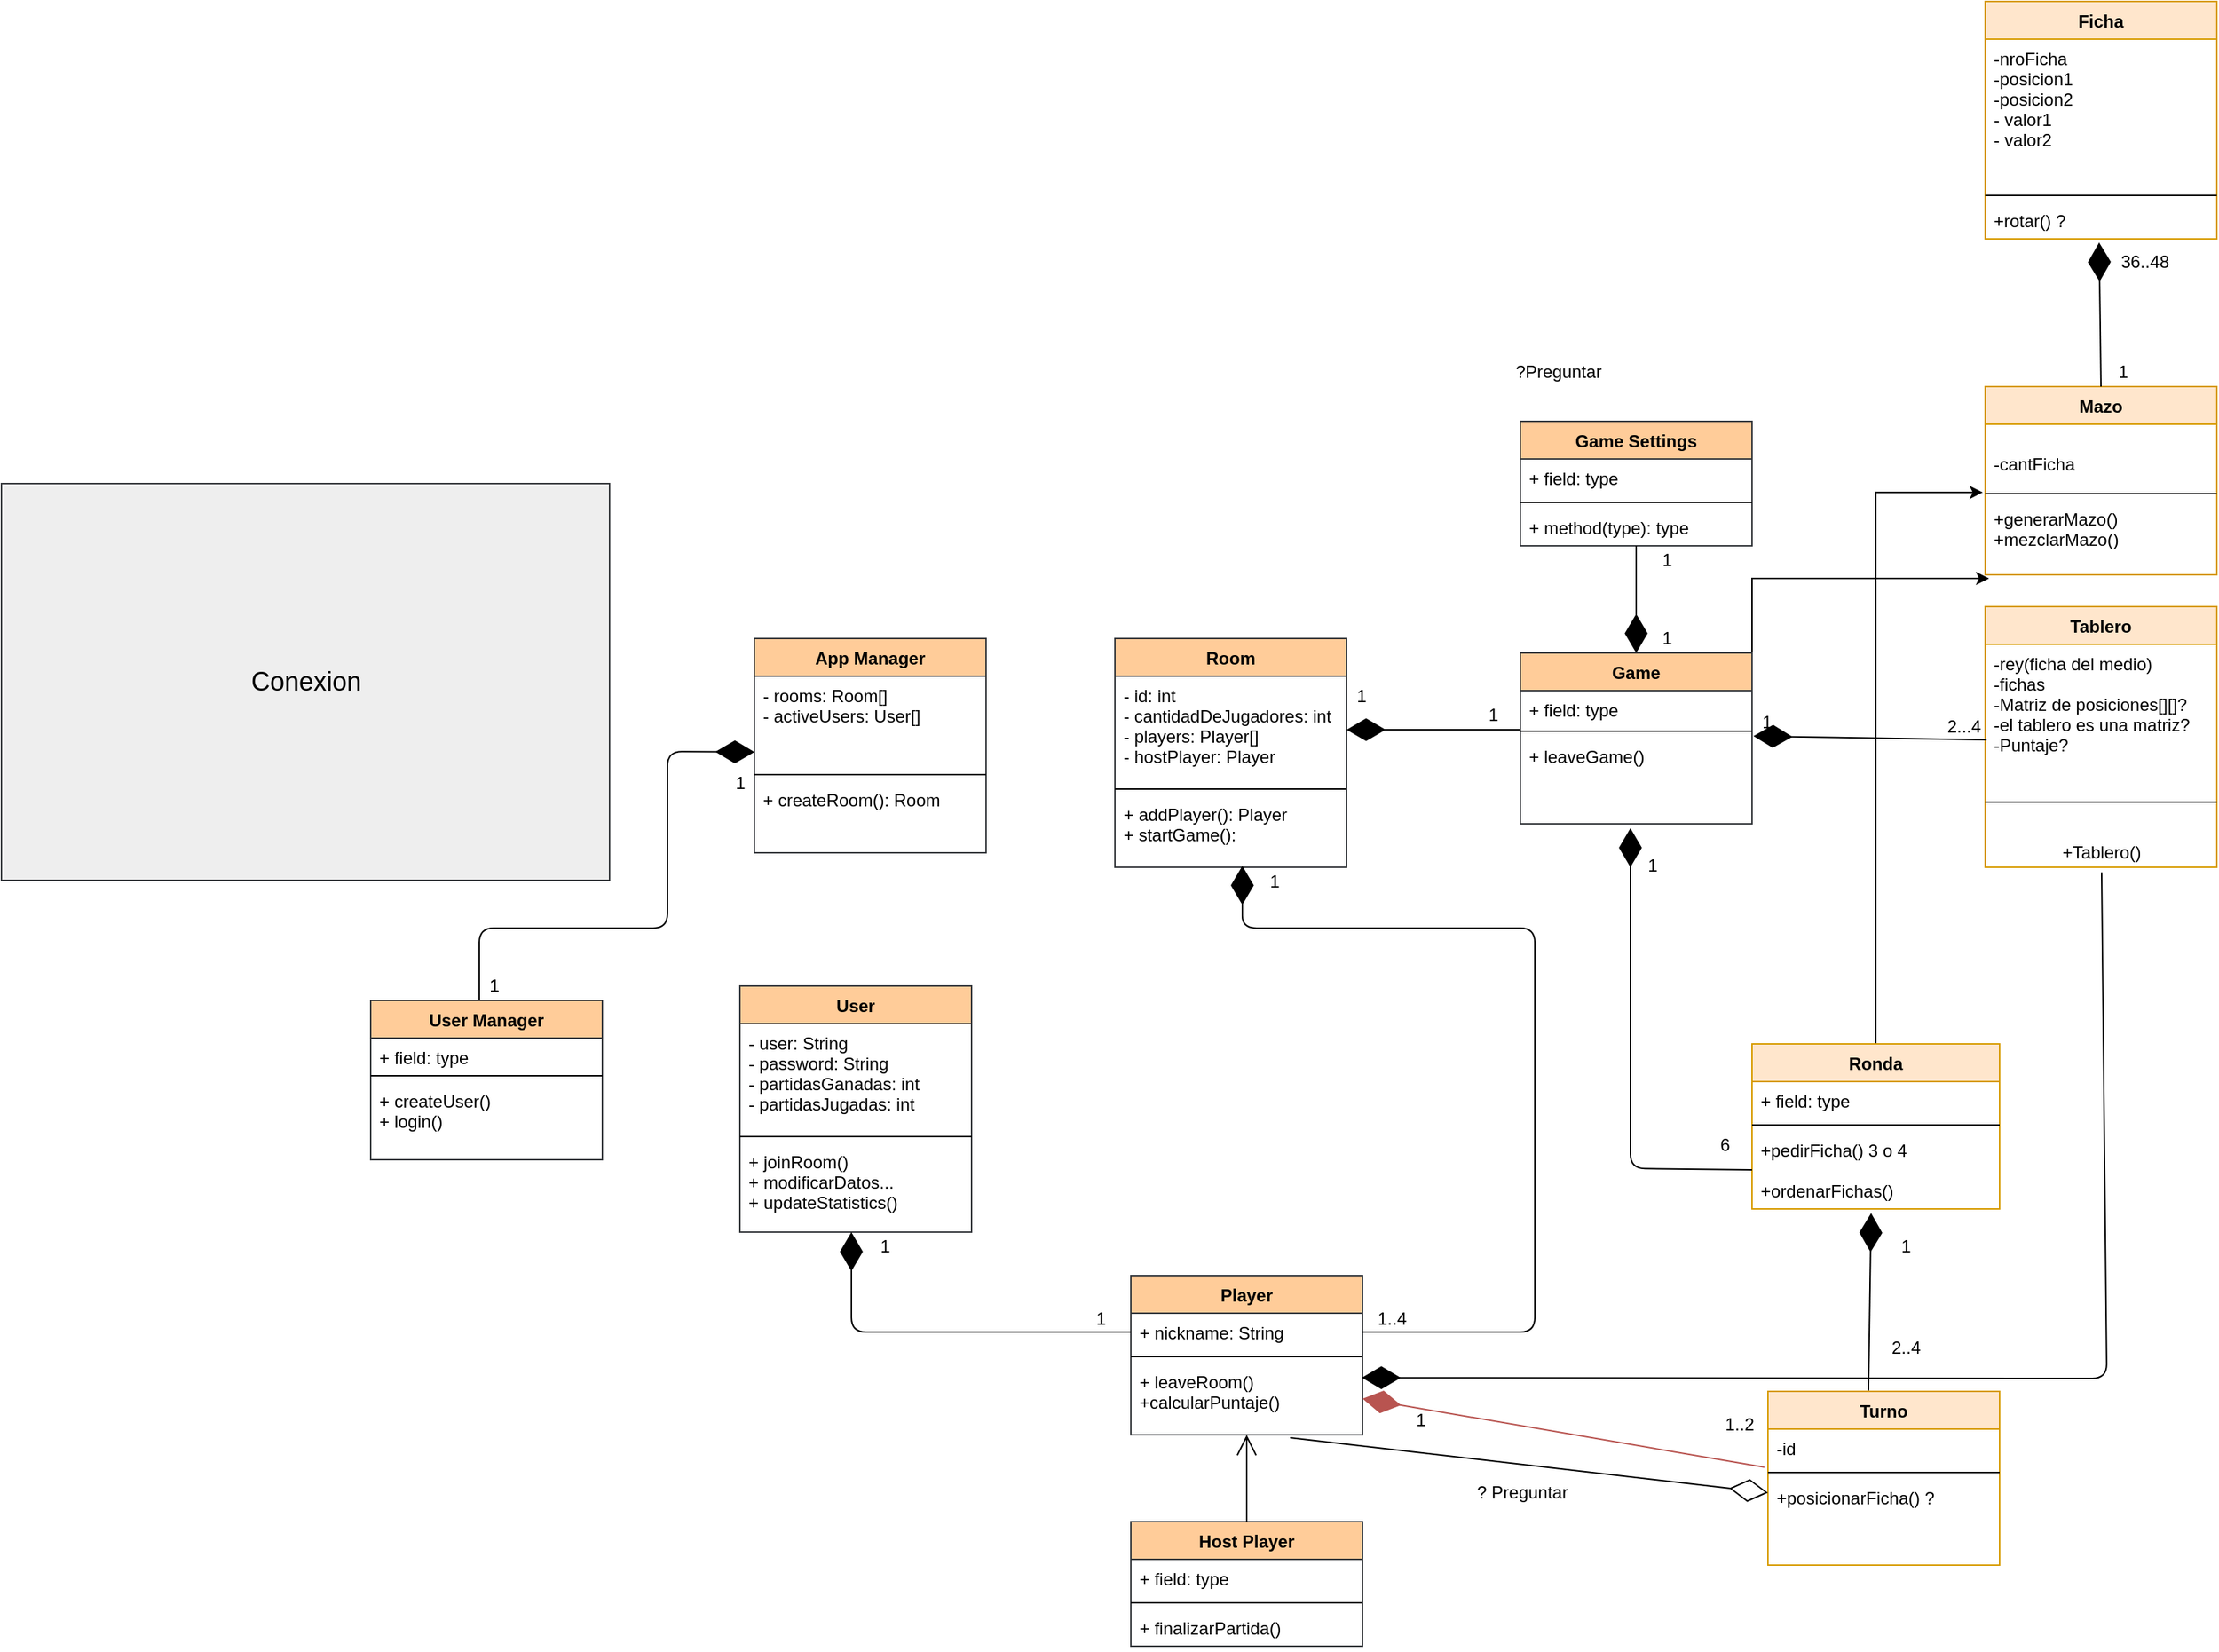 <?xml version="1.0" encoding="UTF-8"?>
<mxfile version="14.6.9" type="google"><diagram id="pQRZfAQsuOsTQ6GvDNZv" name="Page-1"><mxGraphModel dx="2190" dy="1921" grid="1" gridSize="10" guides="1" tooltips="1" connect="1" arrows="1" fold="1" page="1" pageScale="1" pageWidth="827" pageHeight="1169" math="0" shadow="0"><root><mxCell id="0"/><mxCell id="1" parent="0"/><mxCell id="3vGdFNibiidcOOMmNa2c-1" value="User" style="swimlane;fontStyle=1;align=center;verticalAlign=top;childLayout=stackLayout;horizontal=1;startSize=26;horizontalStack=0;resizeParent=1;resizeParentMax=0;resizeLast=0;collapsible=1;marginBottom=0;fillColor=#ffcc99;strokeColor=#36393d;" parent="1" vertex="1"><mxGeometry x="180" y="490" width="160" height="170" as="geometry"/></mxCell><mxCell id="3vGdFNibiidcOOMmNa2c-2" value="- user: String&#10;- password: String&#10;- partidasGanadas: int&#10;- partidasJugadas: int" style="text;strokeColor=none;fillColor=none;align=left;verticalAlign=top;spacingLeft=4;spacingRight=4;overflow=hidden;rotatable=0;points=[[0,0.5],[1,0.5]];portConstraint=eastwest;" parent="3vGdFNibiidcOOMmNa2c-1" vertex="1"><mxGeometry y="26" width="160" height="74" as="geometry"/></mxCell><mxCell id="3vGdFNibiidcOOMmNa2c-3" value="" style="line;strokeWidth=1;fillColor=none;align=left;verticalAlign=middle;spacingTop=-1;spacingLeft=3;spacingRight=3;rotatable=0;labelPosition=right;points=[];portConstraint=eastwest;" parent="3vGdFNibiidcOOMmNa2c-1" vertex="1"><mxGeometry y="100" width="160" height="8" as="geometry"/></mxCell><mxCell id="3vGdFNibiidcOOMmNa2c-4" value="+ joinRoom()&#10;+ modificarDatos...&#10;+ updateStatistics()" style="text;strokeColor=none;fillColor=none;align=left;verticalAlign=top;spacingLeft=4;spacingRight=4;overflow=hidden;rotatable=0;points=[[0,0.5],[1,0.5]];portConstraint=eastwest;" parent="3vGdFNibiidcOOMmNa2c-1" vertex="1"><mxGeometry y="108" width="160" height="62" as="geometry"/></mxCell><mxCell id="3vGdFNibiidcOOMmNa2c-5" value="Host Player" style="swimlane;fontStyle=1;align=center;verticalAlign=top;childLayout=stackLayout;horizontal=1;startSize=26;horizontalStack=0;resizeParent=1;resizeParentMax=0;resizeLast=0;collapsible=1;marginBottom=0;fillColor=#ffcc99;strokeColor=#36393d;" parent="1" vertex="1"><mxGeometry x="450" y="860" width="160" height="86" as="geometry"/></mxCell><mxCell id="3vGdFNibiidcOOMmNa2c-6" value="+ field: type" style="text;strokeColor=none;fillColor=none;align=left;verticalAlign=top;spacingLeft=4;spacingRight=4;overflow=hidden;rotatable=0;points=[[0,0.5],[1,0.5]];portConstraint=eastwest;" parent="3vGdFNibiidcOOMmNa2c-5" vertex="1"><mxGeometry y="26" width="160" height="26" as="geometry"/></mxCell><mxCell id="3vGdFNibiidcOOMmNa2c-7" value="" style="line;strokeWidth=1;fillColor=none;align=left;verticalAlign=middle;spacingTop=-1;spacingLeft=3;spacingRight=3;rotatable=0;labelPosition=right;points=[];portConstraint=eastwest;" parent="3vGdFNibiidcOOMmNa2c-5" vertex="1"><mxGeometry y="52" width="160" height="8" as="geometry"/></mxCell><mxCell id="3vGdFNibiidcOOMmNa2c-8" value="+ finalizarPartida()" style="text;strokeColor=none;fillColor=none;align=left;verticalAlign=top;spacingLeft=4;spacingRight=4;overflow=hidden;rotatable=0;points=[[0,0.5],[1,0.5]];portConstraint=eastwest;" parent="3vGdFNibiidcOOMmNa2c-5" vertex="1"><mxGeometry y="60" width="160" height="26" as="geometry"/></mxCell><mxCell id="3vGdFNibiidcOOMmNa2c-9" value="Player" style="swimlane;fontStyle=1;align=center;verticalAlign=top;childLayout=stackLayout;horizontal=1;startSize=26;horizontalStack=0;resizeParent=1;resizeParentMax=0;resizeLast=0;collapsible=1;marginBottom=0;fillColor=#ffcc99;strokeColor=#36393d;" parent="1" vertex="1"><mxGeometry x="450" y="690" width="160" height="110" as="geometry"/></mxCell><mxCell id="3vGdFNibiidcOOMmNa2c-10" value="+ nickname: String" style="text;strokeColor=none;fillColor=none;align=left;verticalAlign=top;spacingLeft=4;spacingRight=4;overflow=hidden;rotatable=0;points=[[0,0.5],[1,0.5]];portConstraint=eastwest;" parent="3vGdFNibiidcOOMmNa2c-9" vertex="1"><mxGeometry y="26" width="160" height="26" as="geometry"/></mxCell><mxCell id="3vGdFNibiidcOOMmNa2c-11" value="" style="line;strokeWidth=1;fillColor=none;align=left;verticalAlign=middle;spacingTop=-1;spacingLeft=3;spacingRight=3;rotatable=0;labelPosition=right;points=[];portConstraint=eastwest;" parent="3vGdFNibiidcOOMmNa2c-9" vertex="1"><mxGeometry y="52" width="160" height="8" as="geometry"/></mxCell><mxCell id="3vGdFNibiidcOOMmNa2c-12" value="+ leaveRoom()&#10;+calcularPuntaje()" style="text;strokeColor=none;fillColor=none;align=left;verticalAlign=top;spacingLeft=4;spacingRight=4;overflow=hidden;rotatable=0;points=[[0,0.5],[1,0.5]];portConstraint=eastwest;" parent="3vGdFNibiidcOOMmNa2c-9" vertex="1"><mxGeometry y="60" width="160" height="50" as="geometry"/></mxCell><mxCell id="3vGdFNibiidcOOMmNa2c-13" value="Room" style="swimlane;fontStyle=1;align=center;verticalAlign=top;childLayout=stackLayout;horizontal=1;startSize=26;horizontalStack=0;resizeParent=1;resizeParentMax=0;resizeLast=0;collapsible=1;marginBottom=0;fillColor=#ffcc99;strokeColor=#36393d;" parent="1" vertex="1"><mxGeometry x="439" y="250" width="160" height="158" as="geometry"><mxRectangle x="439" y="250" width="70" height="26" as="alternateBounds"/></mxGeometry></mxCell><mxCell id="3vGdFNibiidcOOMmNa2c-14" value="- id: int&#10;- cantidadDeJugadores: int&#10;- players: Player[]&#10;- hostPlayer: Player&#10;&#10;&#10;" style="text;strokeColor=none;fillColor=none;align=left;verticalAlign=top;spacingLeft=4;spacingRight=4;overflow=hidden;rotatable=0;points=[[0,0.5],[1,0.5]];portConstraint=eastwest;" parent="3vGdFNibiidcOOMmNa2c-13" vertex="1"><mxGeometry y="26" width="160" height="74" as="geometry"/></mxCell><mxCell id="3vGdFNibiidcOOMmNa2c-15" value="" style="line;strokeWidth=1;fillColor=none;align=left;verticalAlign=middle;spacingTop=-1;spacingLeft=3;spacingRight=3;rotatable=0;labelPosition=right;points=[];portConstraint=eastwest;" parent="3vGdFNibiidcOOMmNa2c-13" vertex="1"><mxGeometry y="100" width="160" height="8" as="geometry"/></mxCell><mxCell id="3vGdFNibiidcOOMmNa2c-16" value="+ addPlayer(): Player&#10;+ startGame():" style="text;strokeColor=none;fillColor=none;align=left;verticalAlign=top;spacingLeft=4;spacingRight=4;overflow=hidden;rotatable=0;points=[[0,0.5],[1,0.5]];portConstraint=eastwest;" parent="3vGdFNibiidcOOMmNa2c-13" vertex="1"><mxGeometry y="108" width="160" height="50" as="geometry"/></mxCell><mxCell id="3vGdFNibiidcOOMmNa2c-17" value="" style="endArrow=open;endFill=1;endSize=12;html=1;" parent="1" source="3vGdFNibiidcOOMmNa2c-5" target="3vGdFNibiidcOOMmNa2c-12" edge="1"><mxGeometry width="160" relative="1" as="geometry"><mxPoint x="470" y="840" as="sourcePoint"/><mxPoint x="530" y="800" as="targetPoint"/></mxGeometry></mxCell><mxCell id="3vGdFNibiidcOOMmNa2c-18" value="App Manager" style="swimlane;fontStyle=1;align=center;verticalAlign=top;childLayout=stackLayout;horizontal=1;startSize=26;horizontalStack=0;resizeParent=1;resizeParentMax=0;resizeLast=0;collapsible=1;marginBottom=0;fillColor=#ffcc99;strokeColor=#36393d;" parent="1" vertex="1"><mxGeometry x="190" y="250" width="160" height="148" as="geometry"/></mxCell><mxCell id="3vGdFNibiidcOOMmNa2c-19" value="- rooms: Room[]&#10;- activeUsers: User[]" style="text;strokeColor=none;fillColor=none;align=left;verticalAlign=top;spacingLeft=4;spacingRight=4;overflow=hidden;rotatable=0;points=[[0,0.5],[1,0.5]];portConstraint=eastwest;" parent="3vGdFNibiidcOOMmNa2c-18" vertex="1"><mxGeometry y="26" width="160" height="64" as="geometry"/></mxCell><mxCell id="3vGdFNibiidcOOMmNa2c-20" value="" style="line;strokeWidth=1;fillColor=none;align=left;verticalAlign=middle;spacingTop=-1;spacingLeft=3;spacingRight=3;rotatable=0;labelPosition=right;points=[];portConstraint=eastwest;" parent="3vGdFNibiidcOOMmNa2c-18" vertex="1"><mxGeometry y="90" width="160" height="8" as="geometry"/></mxCell><mxCell id="3vGdFNibiidcOOMmNa2c-21" value="+ createRoom(): Room&#10;" style="text;strokeColor=none;fillColor=none;align=left;verticalAlign=top;spacingLeft=4;spacingRight=4;overflow=hidden;rotatable=0;points=[[0,0.5],[1,0.5]];portConstraint=eastwest;" parent="3vGdFNibiidcOOMmNa2c-18" vertex="1"><mxGeometry y="98" width="160" height="50" as="geometry"/></mxCell><mxCell id="3vGdFNibiidcOOMmNa2c-22" value="User Manager" style="swimlane;fontStyle=1;align=center;verticalAlign=top;childLayout=stackLayout;horizontal=1;startSize=26;horizontalStack=0;resizeParent=1;resizeParentMax=0;resizeLast=0;collapsible=1;marginBottom=0;fillColor=#ffcc99;strokeColor=#36393d;" parent="1" vertex="1"><mxGeometry x="-75" y="500" width="160" height="110" as="geometry"/></mxCell><mxCell id="3vGdFNibiidcOOMmNa2c-23" value="+ field: type" style="text;strokeColor=none;fillColor=none;align=left;verticalAlign=top;spacingLeft=4;spacingRight=4;overflow=hidden;rotatable=0;points=[[0,0.5],[1,0.5]];portConstraint=eastwest;" parent="3vGdFNibiidcOOMmNa2c-22" vertex="1"><mxGeometry y="26" width="160" height="22" as="geometry"/></mxCell><mxCell id="3vGdFNibiidcOOMmNa2c-24" value="" style="line;strokeWidth=1;fillColor=none;align=left;verticalAlign=middle;spacingTop=-1;spacingLeft=3;spacingRight=3;rotatable=0;labelPosition=right;points=[];portConstraint=eastwest;" parent="3vGdFNibiidcOOMmNa2c-22" vertex="1"><mxGeometry y="48" width="160" height="8" as="geometry"/></mxCell><mxCell id="3vGdFNibiidcOOMmNa2c-25" value="+ createUser()&#10;+ login()" style="text;strokeColor=none;fillColor=none;align=left;verticalAlign=top;spacingLeft=4;spacingRight=4;overflow=hidden;rotatable=0;points=[[0,0.5],[1,0.5]];portConstraint=eastwest;" parent="3vGdFNibiidcOOMmNa2c-22" vertex="1"><mxGeometry y="56" width="160" height="54" as="geometry"/></mxCell><mxCell id="HnSj48br8HKnNWwZE0EH-48" style="edgeStyle=orthogonalEdgeStyle;rounded=0;orthogonalLoop=1;jettySize=auto;html=1;exitX=1;exitY=0;exitDx=0;exitDy=0;entryX=0.017;entryY=1.048;entryDx=0;entryDy=0;entryPerimeter=0;" edge="1" parent="1" source="3vGdFNibiidcOOMmNa2c-26" target="HnSj48br8HKnNWwZE0EH-27"><mxGeometry relative="1" as="geometry"/></mxCell><mxCell id="3vGdFNibiidcOOMmNa2c-26" value="Game" style="swimlane;fontStyle=1;align=center;verticalAlign=top;childLayout=stackLayout;horizontal=1;startSize=26;horizontalStack=0;resizeParent=1;resizeParentMax=0;resizeLast=0;collapsible=1;marginBottom=0;fillColor=#ffcc99;strokeColor=#36393d;" parent="1" vertex="1"><mxGeometry x="719" y="260" width="160" height="118" as="geometry"><mxRectangle x="719" y="260" width="70" height="26" as="alternateBounds"/></mxGeometry></mxCell><mxCell id="3vGdFNibiidcOOMmNa2c-27" value="+ field: type" style="text;strokeColor=none;fillColor=none;align=left;verticalAlign=top;spacingLeft=4;spacingRight=4;overflow=hidden;rotatable=0;points=[[0,0.5],[1,0.5]];portConstraint=eastwest;" parent="3vGdFNibiidcOOMmNa2c-26" vertex="1"><mxGeometry y="26" width="160" height="24" as="geometry"/></mxCell><mxCell id="3vGdFNibiidcOOMmNa2c-28" value="" style="line;strokeWidth=1;fillColor=none;align=left;verticalAlign=middle;spacingTop=-1;spacingLeft=3;spacingRight=3;rotatable=0;labelPosition=right;points=[];portConstraint=eastwest;" parent="3vGdFNibiidcOOMmNa2c-26" vertex="1"><mxGeometry y="50" width="160" height="8" as="geometry"/></mxCell><mxCell id="3vGdFNibiidcOOMmNa2c-29" value="+ leaveGame()" style="text;strokeColor=none;fillColor=none;align=left;verticalAlign=top;spacingLeft=4;spacingRight=4;overflow=hidden;rotatable=0;points=[[0,0.5],[1,0.5]];portConstraint=eastwest;" parent="3vGdFNibiidcOOMmNa2c-26" vertex="1"><mxGeometry y="58" width="160" height="60" as="geometry"/></mxCell><mxCell id="3vGdFNibiidcOOMmNa2c-30" value="" style="endArrow=diamondThin;endFill=1;endSize=24;html=1;entryX=1;entryY=0.5;entryDx=0;entryDy=0;" parent="1" target="3vGdFNibiidcOOMmNa2c-14" edge="1"><mxGeometry width="160" relative="1" as="geometry"><mxPoint x="719" y="313" as="sourcePoint"/><mxPoint x="720" y="430" as="targetPoint"/></mxGeometry></mxCell><mxCell id="3vGdFNibiidcOOMmNa2c-31" value="" style="endArrow=diamondThin;endFill=1;endSize=24;html=1;exitX=1;exitY=0.5;exitDx=0;exitDy=0;entryX=0.55;entryY=0.98;entryDx=0;entryDy=0;entryPerimeter=0;" parent="1" source="3vGdFNibiidcOOMmNa2c-10" target="3vGdFNibiidcOOMmNa2c-16" edge="1"><mxGeometry width="160" relative="1" as="geometry"><mxPoint x="729" y="530" as="sourcePoint"/><mxPoint x="516" y="410" as="targetPoint"/><Array as="points"><mxPoint x="729" y="729"/><mxPoint x="729" y="450"/><mxPoint x="527" y="450"/></Array></mxGeometry></mxCell><mxCell id="3vGdFNibiidcOOMmNa2c-32" value="1" style="text;html=1;align=center;verticalAlign=middle;resizable=0;points=[];autosize=1;strokeColor=none;" parent="1" vertex="1"><mxGeometry x="539" y="408" width="20" height="20" as="geometry"/></mxCell><mxCell id="3vGdFNibiidcOOMmNa2c-33" value="1..4" style="text;html=1;align=center;verticalAlign=middle;resizable=0;points=[];autosize=1;strokeColor=none;" parent="1" vertex="1"><mxGeometry x="610" y="710" width="40" height="20" as="geometry"/></mxCell><mxCell id="3vGdFNibiidcOOMmNa2c-34" value="1" style="text;html=1;align=center;verticalAlign=middle;resizable=0;points=[];autosize=1;strokeColor=none;" parent="1" vertex="1"><mxGeometry x="599" y="280" width="20" height="20" as="geometry"/></mxCell><mxCell id="3vGdFNibiidcOOMmNa2c-35" value="1" style="text;html=1;align=center;verticalAlign=middle;resizable=0;points=[];autosize=1;strokeColor=none;" parent="1" vertex="1"><mxGeometry x="690" y="293" width="20" height="20" as="geometry"/></mxCell><mxCell id="3vGdFNibiidcOOMmNa2c-36" value="Game Settings" style="swimlane;fontStyle=1;align=center;verticalAlign=top;childLayout=stackLayout;horizontal=1;startSize=26;horizontalStack=0;resizeParent=1;resizeParentMax=0;resizeLast=0;collapsible=1;marginBottom=0;fillColor=#ffcc99;strokeColor=#36393d;" parent="1" vertex="1"><mxGeometry x="719" y="100" width="160" height="86" as="geometry"/></mxCell><mxCell id="3vGdFNibiidcOOMmNa2c-37" value="+ field: type" style="text;strokeColor=none;fillColor=none;align=left;verticalAlign=top;spacingLeft=4;spacingRight=4;overflow=hidden;rotatable=0;points=[[0,0.5],[1,0.5]];portConstraint=eastwest;" parent="3vGdFNibiidcOOMmNa2c-36" vertex="1"><mxGeometry y="26" width="160" height="26" as="geometry"/></mxCell><mxCell id="3vGdFNibiidcOOMmNa2c-38" value="" style="line;strokeWidth=1;fillColor=none;align=left;verticalAlign=middle;spacingTop=-1;spacingLeft=3;spacingRight=3;rotatable=0;labelPosition=right;points=[];portConstraint=eastwest;" parent="3vGdFNibiidcOOMmNa2c-36" vertex="1"><mxGeometry y="52" width="160" height="8" as="geometry"/></mxCell><mxCell id="3vGdFNibiidcOOMmNa2c-39" value="+ method(type): type" style="text;strokeColor=none;fillColor=none;align=left;verticalAlign=top;spacingLeft=4;spacingRight=4;overflow=hidden;rotatable=0;points=[[0,0.5],[1,0.5]];portConstraint=eastwest;" parent="3vGdFNibiidcOOMmNa2c-36" vertex="1"><mxGeometry y="60" width="160" height="26" as="geometry"/></mxCell><mxCell id="3vGdFNibiidcOOMmNa2c-40" value="" style="endArrow=diamondThin;endFill=1;endSize=24;html=1;" parent="1" source="3vGdFNibiidcOOMmNa2c-39" edge="1"><mxGeometry width="160" relative="1" as="geometry"><mxPoint x="910" y="250" as="sourcePoint"/><mxPoint x="799" y="260" as="targetPoint"/></mxGeometry></mxCell><mxCell id="3vGdFNibiidcOOMmNa2c-41" value="1" style="text;html=1;align=center;verticalAlign=middle;resizable=0;points=[];autosize=1;strokeColor=none;" parent="1" vertex="1"><mxGeometry x="810" y="240" width="20" height="20" as="geometry"/></mxCell><mxCell id="3vGdFNibiidcOOMmNa2c-42" value="1" style="text;html=1;align=center;verticalAlign=middle;resizable=0;points=[];autosize=1;strokeColor=none;" parent="1" vertex="1"><mxGeometry x="810" y="186" width="20" height="20" as="geometry"/></mxCell><mxCell id="3vGdFNibiidcOOMmNa2c-43" value="" style="endArrow=diamondThin;endFill=1;endSize=24;html=1;exitX=0;exitY=0.5;exitDx=0;exitDy=0;" parent="1" source="3vGdFNibiidcOOMmNa2c-10" edge="1"><mxGeometry width="160" relative="1" as="geometry"><mxPoint x="360" y="660" as="sourcePoint"/><mxPoint x="257" y="660" as="targetPoint"/><Array as="points"><mxPoint x="257" y="729"/></Array></mxGeometry></mxCell><mxCell id="3vGdFNibiidcOOMmNa2c-44" value="1" style="text;html=1;align=center;verticalAlign=middle;resizable=0;points=[];autosize=1;strokeColor=none;" parent="1" vertex="1"><mxGeometry x="270" y="660" width="20" height="20" as="geometry"/></mxCell><mxCell id="3vGdFNibiidcOOMmNa2c-45" value="1" style="text;html=1;align=center;verticalAlign=middle;resizable=0;points=[];autosize=1;strokeColor=none;" parent="1" vertex="1"><mxGeometry x="419" y="710" width="20" height="20" as="geometry"/></mxCell><mxCell id="3vGdFNibiidcOOMmNa2c-54" value="" style="rounded=0;whiteSpace=wrap;html=1;strokeColor=#36393d;fillColor=#EEEEEE;shadow=0;labelBackgroundColor=#ffffff;" parent="1" vertex="1"><mxGeometry x="-330" y="143" width="420" height="274" as="geometry"/></mxCell><mxCell id="3vGdFNibiidcOOMmNa2c-55" value="Conexion" style="text;html=1;align=center;verticalAlign=middle;resizable=0;points=[];autosize=1;strokeColor=none;fontSize=18;" parent="1" vertex="1"><mxGeometry x="-165" y="265" width="90" height="30" as="geometry"/></mxCell><mxCell id="3vGdFNibiidcOOMmNa2c-58" value="" style="endArrow=diamondThin;endFill=1;endSize=24;html=1;fontSize=18;" parent="1" edge="1"><mxGeometry width="160" relative="1" as="geometry"><mxPoint y="500" as="sourcePoint"/><mxPoint x="190" y="328.41" as="targetPoint"/><Array as="points"><mxPoint y="450"/><mxPoint x="60" y="450"/><mxPoint x="130" y="450"/><mxPoint x="130" y="328"/></Array></mxGeometry></mxCell><mxCell id="3vGdFNibiidcOOMmNa2c-60" value="1" style="text;html=1;align=center;verticalAlign=middle;resizable=0;points=[];autosize=1;strokeColor=none;fontSize=12;" parent="1" vertex="1"><mxGeometry y="480" width="20" height="20" as="geometry"/></mxCell><mxCell id="3vGdFNibiidcOOMmNa2c-62" value="1" style="text;html=1;align=center;verticalAlign=middle;resizable=0;points=[];autosize=1;strokeColor=none;fontSize=12;" parent="1" vertex="1"><mxGeometry y="480" width="20" height="20" as="geometry"/></mxCell><mxCell id="3vGdFNibiidcOOMmNa2c-63" value="1" style="text;html=1;align=center;verticalAlign=middle;resizable=0;points=[];autosize=1;strokeColor=none;fontSize=12;" parent="1" vertex="1"><mxGeometry x="170" y="340" width="20" height="20" as="geometry"/></mxCell><mxCell id="HnSj48br8HKnNWwZE0EH-1" value="Tablero" style="swimlane;fontStyle=1;align=center;verticalAlign=top;childLayout=stackLayout;horizontal=1;startSize=26;horizontalStack=0;resizeParent=1;resizeParentMax=0;resizeLast=0;collapsible=1;marginBottom=0;strokeColor=#d79b00;fillColor=#ffe6cc;" vertex="1" parent="1"><mxGeometry x="1040" y="228" width="160" height="180" as="geometry"/></mxCell><mxCell id="HnSj48br8HKnNWwZE0EH-2" value="-rey(ficha del medio)&#10;-fichas&#10;-Matriz de posiciones[][]?&#10;-el tablero es una matriz?&#10;-Puntaje?" style="text;strokeColor=none;fillColor=none;align=left;verticalAlign=top;spacingLeft=4;spacingRight=4;overflow=hidden;rotatable=0;points=[[0,0.5],[1,0.5]];portConstraint=eastwest;" vertex="1" parent="HnSj48br8HKnNWwZE0EH-1"><mxGeometry y="26" width="160" height="84" as="geometry"/></mxCell><mxCell id="HnSj48br8HKnNWwZE0EH-3" value="" style="line;strokeWidth=1;fillColor=none;align=left;verticalAlign=middle;spacingTop=-1;spacingLeft=3;spacingRight=3;rotatable=0;labelPosition=right;points=[];portConstraint=eastwest;" vertex="1" parent="HnSj48br8HKnNWwZE0EH-1"><mxGeometry y="110" width="160" height="50" as="geometry"/></mxCell><mxCell id="HnSj48br8HKnNWwZE0EH-19" value="+Tablero()" style="text;html=1;align=center;verticalAlign=middle;resizable=0;points=[];autosize=1;strokeColor=none;" vertex="1" parent="HnSj48br8HKnNWwZE0EH-1"><mxGeometry y="160" width="160" height="20" as="geometry"/></mxCell><mxCell id="HnSj48br8HKnNWwZE0EH-7" value="" style="endArrow=diamondThin;endFill=1;endSize=24;html=1;entryX=1.006;entryY=1.308;entryDx=0;entryDy=0;entryPerimeter=0;" edge="1" parent="1" target="3vGdFNibiidcOOMmNa2c-27"><mxGeometry width="160" relative="1" as="geometry"><mxPoint x="1041" y="320" as="sourcePoint"/><mxPoint x="1060" y="460" as="targetPoint"/></mxGeometry></mxCell><mxCell id="HnSj48br8HKnNWwZE0EH-8" value="1" style="text;html=1;align=center;verticalAlign=middle;resizable=0;points=[];autosize=1;strokeColor=none;" vertex="1" parent="1"><mxGeometry x="879" y="298" width="20" height="20" as="geometry"/></mxCell><mxCell id="HnSj48br8HKnNWwZE0EH-9" value="&lt;br&gt;2...4" style="text;html=1;align=center;verticalAlign=middle;resizable=0;points=[];autosize=1;strokeColor=none;" vertex="1" parent="1"><mxGeometry x="1005" y="288" width="40" height="30" as="geometry"/></mxCell><mxCell id="HnSj48br8HKnNWwZE0EH-10" value="" style="endArrow=diamondThin;endFill=1;endSize=24;html=1;entryX=0.997;entryY=0.211;entryDx=0;entryDy=0;entryPerimeter=0;exitX=0.503;exitY=1.177;exitDx=0;exitDy=0;exitPerimeter=0;" edge="1" parent="1" source="HnSj48br8HKnNWwZE0EH-19" target="3vGdFNibiidcOOMmNa2c-12"><mxGeometry width="160" relative="1" as="geometry"><mxPoint x="1120" y="390" as="sourcePoint"/><mxPoint x="1070" y="450" as="targetPoint"/><Array as="points"><mxPoint x="1124" y="761"/></Array></mxGeometry></mxCell><mxCell id="HnSj48br8HKnNWwZE0EH-11" value="Ficha" style="swimlane;fontStyle=1;align=center;verticalAlign=top;childLayout=stackLayout;horizontal=1;startSize=26;horizontalStack=0;resizeParent=1;resizeParentMax=0;resizeLast=0;collapsible=1;marginBottom=0;fillColor=#ffe6cc;strokeColor=#d79b00;" vertex="1" parent="1"><mxGeometry x="1040" y="-190" width="160" height="164" as="geometry"/></mxCell><mxCell id="HnSj48br8HKnNWwZE0EH-12" value="-nroFicha&#10;-posicion1&#10;-posicion2 &#10;- valor1&#10;- valor2" style="text;strokeColor=none;fillColor=none;align=left;verticalAlign=top;spacingLeft=4;spacingRight=4;overflow=hidden;rotatable=0;points=[[0,0.5],[1,0.5]];portConstraint=eastwest;" vertex="1" parent="HnSj48br8HKnNWwZE0EH-11"><mxGeometry y="26" width="160" height="104" as="geometry"/></mxCell><mxCell id="HnSj48br8HKnNWwZE0EH-13" value="" style="line;strokeWidth=1;fillColor=none;align=left;verticalAlign=middle;spacingTop=-1;spacingLeft=3;spacingRight=3;rotatable=0;labelPosition=right;points=[];portConstraint=eastwest;" vertex="1" parent="HnSj48br8HKnNWwZE0EH-11"><mxGeometry y="130" width="160" height="8" as="geometry"/></mxCell><mxCell id="HnSj48br8HKnNWwZE0EH-14" value="+rotar() ?" style="text;strokeColor=none;fillColor=none;align=left;verticalAlign=top;spacingLeft=4;spacingRight=4;overflow=hidden;rotatable=0;points=[[0,0.5],[1,0.5]];portConstraint=eastwest;" vertex="1" parent="HnSj48br8HKnNWwZE0EH-11"><mxGeometry y="138" width="160" height="26" as="geometry"/></mxCell><mxCell id="HnSj48br8HKnNWwZE0EH-24" value="Mazo&#10;" style="swimlane;fontStyle=1;align=center;verticalAlign=top;childLayout=stackLayout;horizontal=1;startSize=26;horizontalStack=0;resizeParent=1;resizeParentMax=0;resizeLast=0;collapsible=1;marginBottom=0;fillColor=#ffe6cc;strokeColor=#d79b00;" vertex="1" parent="1"><mxGeometry x="1040" y="76" width="160" height="130" as="geometry"/></mxCell><mxCell id="HnSj48br8HKnNWwZE0EH-25" value="&#10;-cantFicha" style="text;strokeColor=none;fillColor=none;align=left;verticalAlign=top;spacingLeft=4;spacingRight=4;overflow=hidden;rotatable=0;points=[[0,0.5],[1,0.5]];portConstraint=eastwest;" vertex="1" parent="HnSj48br8HKnNWwZE0EH-24"><mxGeometry y="26" width="160" height="44" as="geometry"/></mxCell><mxCell id="HnSj48br8HKnNWwZE0EH-26" value="" style="line;strokeWidth=1;fillColor=none;align=left;verticalAlign=middle;spacingTop=-1;spacingLeft=3;spacingRight=3;rotatable=0;labelPosition=right;points=[];portConstraint=eastwest;" vertex="1" parent="HnSj48br8HKnNWwZE0EH-24"><mxGeometry y="70" width="160" height="8" as="geometry"/></mxCell><mxCell id="HnSj48br8HKnNWwZE0EH-27" value="+generarMazo()&#10;+mezclarMazo()&#10;" style="text;strokeColor=none;fillColor=none;align=left;verticalAlign=top;spacingLeft=4;spacingRight=4;overflow=hidden;rotatable=0;points=[[0,0.5],[1,0.5]];portConstraint=eastwest;" vertex="1" parent="HnSj48br8HKnNWwZE0EH-24"><mxGeometry y="78" width="160" height="52" as="geometry"/></mxCell><mxCell id="HnSj48br8HKnNWwZE0EH-29" value="Turno" style="swimlane;fontStyle=1;align=center;verticalAlign=top;childLayout=stackLayout;horizontal=1;startSize=26;horizontalStack=0;resizeParent=1;resizeParentMax=0;resizeLast=0;collapsible=1;marginBottom=0;fillColor=#ffe6cc;strokeColor=#d79b00;" vertex="1" parent="1"><mxGeometry x="890" y="770" width="160" height="120" as="geometry"/></mxCell><mxCell id="HnSj48br8HKnNWwZE0EH-30" value="-id" style="text;strokeColor=none;fillColor=none;align=left;verticalAlign=top;spacingLeft=4;spacingRight=4;overflow=hidden;rotatable=0;points=[[0,0.5],[1,0.5]];portConstraint=eastwest;" vertex="1" parent="HnSj48br8HKnNWwZE0EH-29"><mxGeometry y="26" width="160" height="26" as="geometry"/></mxCell><mxCell id="HnSj48br8HKnNWwZE0EH-31" value="" style="line;strokeWidth=1;fillColor=none;align=left;verticalAlign=middle;spacingTop=-1;spacingLeft=3;spacingRight=3;rotatable=0;labelPosition=right;points=[];portConstraint=eastwest;" vertex="1" parent="HnSj48br8HKnNWwZE0EH-29"><mxGeometry y="52" width="160" height="8" as="geometry"/></mxCell><mxCell id="HnSj48br8HKnNWwZE0EH-32" value="+posicionarFicha() ?&#10;" style="text;strokeColor=none;fillColor=none;align=left;verticalAlign=top;spacingLeft=4;spacingRight=4;overflow=hidden;rotatable=0;points=[[0,0.5],[1,0.5]];portConstraint=eastwest;" vertex="1" parent="HnSj48br8HKnNWwZE0EH-29"><mxGeometry y="60" width="160" height="60" as="geometry"/></mxCell><mxCell id="HnSj48br8HKnNWwZE0EH-47" style="edgeStyle=orthogonalEdgeStyle;rounded=0;orthogonalLoop=1;jettySize=auto;html=1;exitX=0.5;exitY=0;exitDx=0;exitDy=0;entryX=-0.01;entryY=-0.094;entryDx=0;entryDy=0;entryPerimeter=0;" edge="1" parent="1" source="HnSj48br8HKnNWwZE0EH-33" target="HnSj48br8HKnNWwZE0EH-27"><mxGeometry relative="1" as="geometry"/></mxCell><mxCell id="HnSj48br8HKnNWwZE0EH-33" value="Ronda" style="swimlane;fontStyle=1;align=center;verticalAlign=top;childLayout=stackLayout;horizontal=1;startSize=26;horizontalStack=0;resizeParent=1;resizeParentMax=0;resizeLast=0;collapsible=1;marginBottom=0;fillColor=#ffe6cc;strokeColor=#d79b00;" vertex="1" parent="1"><mxGeometry x="879" y="530" width="171" height="114" as="geometry"/></mxCell><mxCell id="HnSj48br8HKnNWwZE0EH-34" value="+ field: type" style="text;strokeColor=none;fillColor=none;align=left;verticalAlign=top;spacingLeft=4;spacingRight=4;overflow=hidden;rotatable=0;points=[[0,0.5],[1,0.5]];portConstraint=eastwest;" vertex="1" parent="HnSj48br8HKnNWwZE0EH-33"><mxGeometry y="26" width="171" height="26" as="geometry"/></mxCell><mxCell id="HnSj48br8HKnNWwZE0EH-35" value="" style="line;strokeWidth=1;fillColor=none;align=left;verticalAlign=middle;spacingTop=-1;spacingLeft=3;spacingRight=3;rotatable=0;labelPosition=right;points=[];portConstraint=eastwest;" vertex="1" parent="HnSj48br8HKnNWwZE0EH-33"><mxGeometry y="52" width="171" height="8" as="geometry"/></mxCell><mxCell id="HnSj48br8HKnNWwZE0EH-36" value="+pedirFicha() 3 o 4 &#10;&#10;+ordenarFichas()" style="text;strokeColor=none;fillColor=none;align=left;verticalAlign=top;spacingLeft=4;spacingRight=4;overflow=hidden;rotatable=0;points=[[0,0.5],[1,0.5]];portConstraint=eastwest;" vertex="1" parent="HnSj48br8HKnNWwZE0EH-33"><mxGeometry y="60" width="171" height="54" as="geometry"/></mxCell><mxCell id="HnSj48br8HKnNWwZE0EH-37" value="" style="endArrow=diamondThin;endFill=1;endSize=24;html=1;exitX=0;exitY=0.5;exitDx=0;exitDy=0;" edge="1" parent="1" source="HnSj48br8HKnNWwZE0EH-36"><mxGeometry width="160" relative="1" as="geometry"><mxPoint x="910" y="510" as="sourcePoint"/><mxPoint x="795" y="381" as="targetPoint"/><Array as="points"><mxPoint x="795" y="616"/></Array></mxGeometry></mxCell><mxCell id="HnSj48br8HKnNWwZE0EH-38" value="" style="endArrow=diamondThin;endFill=1;endSize=24;html=1;entryX=1;entryY=0.5;entryDx=0;entryDy=0;exitX=-0.015;exitY=1.015;exitDx=0;exitDy=0;exitPerimeter=0;fillColor=#f8cecc;strokeColor=#b85450;" edge="1" parent="1" source="HnSj48br8HKnNWwZE0EH-30" target="3vGdFNibiidcOOMmNa2c-12"><mxGeometry width="160" relative="1" as="geometry"><mxPoint x="910" y="820" as="sourcePoint"/><mxPoint x="1070" y="820" as="targetPoint"/><Array as="points"/></mxGeometry></mxCell><mxCell id="HnSj48br8HKnNWwZE0EH-40" value="" style="endArrow=diamondThin;endFill=1;endSize=24;html=1;exitX=0.434;exitY=-0.005;exitDx=0;exitDy=0;exitPerimeter=0;entryX=0.481;entryY=1.053;entryDx=0;entryDy=0;entryPerimeter=0;" edge="1" parent="1" source="HnSj48br8HKnNWwZE0EH-29" target="HnSj48br8HKnNWwZE0EH-36"><mxGeometry width="160" relative="1" as="geometry"><mxPoint x="960" y="750" as="sourcePoint"/><mxPoint x="960" y="660" as="targetPoint"/></mxGeometry></mxCell><mxCell id="HnSj48br8HKnNWwZE0EH-41" value="1" style="text;html=1;align=center;verticalAlign=middle;resizable=0;points=[];autosize=1;strokeColor=none;" vertex="1" parent="1"><mxGeometry x="975" y="660" width="20" height="20" as="geometry"/></mxCell><mxCell id="HnSj48br8HKnNWwZE0EH-42" value="2..4" style="text;html=1;align=center;verticalAlign=middle;resizable=0;points=[];autosize=1;strokeColor=none;" vertex="1" parent="1"><mxGeometry x="965" y="730" width="40" height="20" as="geometry"/></mxCell><mxCell id="HnSj48br8HKnNWwZE0EH-43" value="1" style="text;html=1;align=center;verticalAlign=middle;resizable=0;points=[];autosize=1;strokeColor=none;" vertex="1" parent="1"><mxGeometry x="640" y="780" width="20" height="20" as="geometry"/></mxCell><mxCell id="HnSj48br8HKnNWwZE0EH-44" value="1..2" style="text;html=1;align=center;verticalAlign=middle;resizable=0;points=[];autosize=1;strokeColor=none;" vertex="1" parent="1"><mxGeometry x="850" y="783" width="40" height="20" as="geometry"/></mxCell><mxCell id="HnSj48br8HKnNWwZE0EH-45" value="1&lt;br&gt;" style="text;html=1;align=center;verticalAlign=middle;resizable=0;points=[];autosize=1;strokeColor=none;" vertex="1" parent="1"><mxGeometry x="800" y="397" width="20" height="20" as="geometry"/></mxCell><mxCell id="HnSj48br8HKnNWwZE0EH-46" value="6" style="text;html=1;align=center;verticalAlign=middle;resizable=0;points=[];autosize=1;strokeColor=none;" vertex="1" parent="1"><mxGeometry x="850" y="590" width="20" height="20" as="geometry"/></mxCell><mxCell id="HnSj48br8HKnNWwZE0EH-60" value="" style="endArrow=diamondThin;endFill=0;endSize=24;html=1;" edge="1" parent="1"><mxGeometry width="160" relative="1" as="geometry"><mxPoint x="560" y="802" as="sourcePoint"/><mxPoint x="890" y="840" as="targetPoint"/></mxGeometry></mxCell><mxCell id="HnSj48br8HKnNWwZE0EH-61" value="? Preguntar" style="text;html=1;align=center;verticalAlign=middle;resizable=0;points=[];autosize=1;strokeColor=none;" vertex="1" parent="1"><mxGeometry x="680" y="830" width="80" height="20" as="geometry"/></mxCell><mxCell id="HnSj48br8HKnNWwZE0EH-62" value="?Preguntar" style="text;html=1;align=center;verticalAlign=middle;resizable=0;points=[];autosize=1;strokeColor=none;" vertex="1" parent="1"><mxGeometry x="710" y="56" width="70" height="20" as="geometry"/></mxCell><mxCell id="HnSj48br8HKnNWwZE0EH-63" value="" style="endArrow=diamondThin;endFill=1;endSize=24;html=1;entryX=0.492;entryY=1.097;entryDx=0;entryDy=0;entryPerimeter=0;exitX=0.5;exitY=0;exitDx=0;exitDy=0;" edge="1" parent="1" source="HnSj48br8HKnNWwZE0EH-24" target="HnSj48br8HKnNWwZE0EH-14"><mxGeometry width="160" relative="1" as="geometry"><mxPoint x="965" y="-1" as="sourcePoint"/><mxPoint x="1125" y="-1" as="targetPoint"/></mxGeometry></mxCell><mxCell id="HnSj48br8HKnNWwZE0EH-64" value="36..48" style="text;html=1;align=center;verticalAlign=middle;resizable=0;points=[];autosize=1;strokeColor=none;" vertex="1" parent="1"><mxGeometry x="1125" y="-20" width="50" height="20" as="geometry"/></mxCell><mxCell id="HnSj48br8HKnNWwZE0EH-65" value="1" style="text;html=1;align=center;verticalAlign=middle;resizable=0;points=[];autosize=1;strokeColor=none;" vertex="1" parent="1"><mxGeometry x="1125" y="56" width="20" height="20" as="geometry"/></mxCell></root></mxGraphModel></diagram></mxfile>